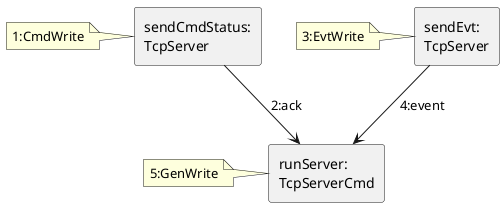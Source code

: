 @startuml
skinparam linestyle ortho
rectangle "sendEvt:\nTcpServer" as SEVT
rectangle "sendCmdStatus:\nTcpServer" as SCS
rectangle "runServer:\nTcpServerCmd" as RSCM
 
note left of SCS : 1:CmdWrite
SCS --> RSCM: 2:ack
 
note left of SEVT : 3:EvtWrite
SEVT --> RSCM: 4:event
 
note left of RSCM : 5:GenWrite
@enduml